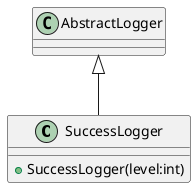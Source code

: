 @startuml
class SuccessLogger {
    + SuccessLogger(level:int)
}
AbstractLogger <|-- SuccessLogger
@enduml
